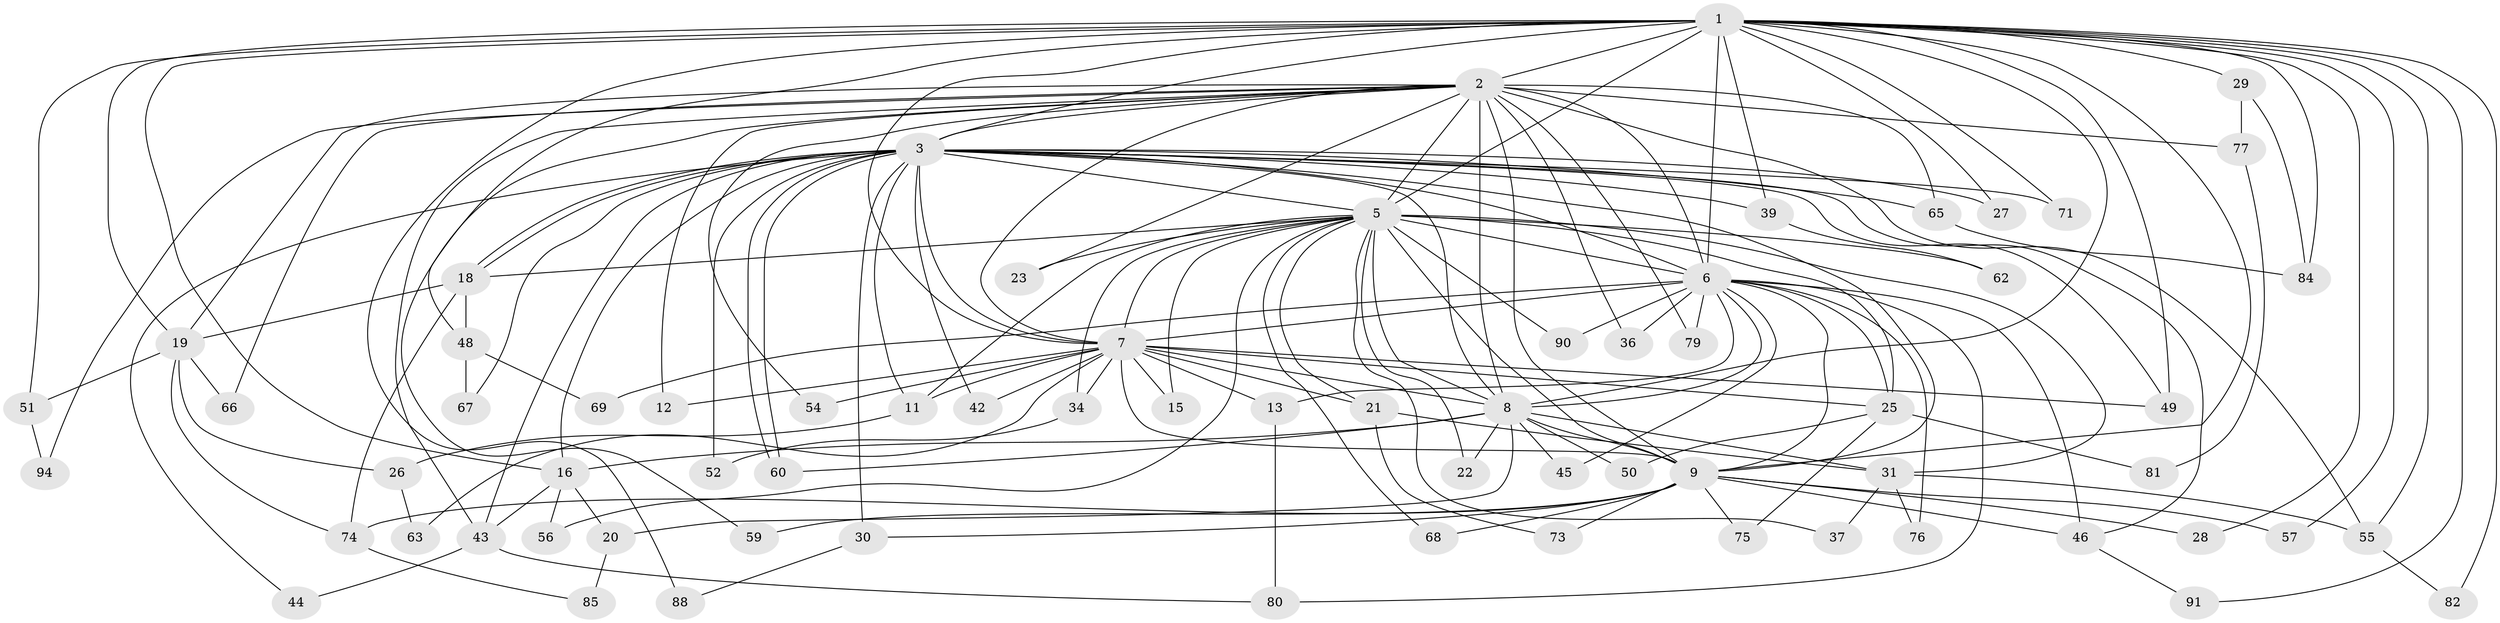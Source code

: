 // original degree distribution, {15: 0.010526315789473684, 14: 0.010526315789473684, 26: 0.010526315789473684, 19: 0.021052631578947368, 25: 0.010526315789473684, 20: 0.010526315789473684, 22: 0.021052631578947368, 18: 0.010526315789473684, 4: 0.11578947368421053, 2: 0.5578947368421052, 3: 0.15789473684210525, 6: 0.031578947368421054, 5: 0.021052631578947368, 7: 0.010526315789473684}
// Generated by graph-tools (version 1.1) at 2025/41/03/06/25 10:41:34]
// undirected, 69 vertices, 163 edges
graph export_dot {
graph [start="1"]
  node [color=gray90,style=filled];
  1 [super="+10"];
  2 [super="+4"];
  3 [super="+40"];
  5 [super="+14"];
  6 [super="+72"];
  7 [super="+17"];
  8 [super="+58"];
  9 [super="+38"];
  11 [super="+64"];
  12;
  13;
  15;
  16 [super="+70"];
  18 [super="+35"];
  19 [super="+24"];
  20 [super="+32"];
  21 [super="+33"];
  22;
  23;
  25 [super="+41"];
  26;
  27;
  28;
  29;
  30;
  31 [super="+47"];
  34 [super="+93"];
  36;
  37;
  39;
  42;
  43 [super="+86"];
  44;
  45;
  46 [super="+53"];
  48;
  49 [super="+83"];
  50;
  51;
  52;
  54;
  55 [super="+61"];
  56;
  57;
  59;
  60 [super="+95"];
  62;
  63;
  65;
  66;
  67;
  68;
  69;
  71 [super="+92"];
  73;
  74 [super="+78"];
  75;
  76;
  77;
  79;
  80 [super="+87"];
  81;
  82;
  84 [super="+89"];
  85;
  88;
  90;
  91;
  94;
  1 -- 2 [weight=4];
  1 -- 3 [weight=2];
  1 -- 5 [weight=3];
  1 -- 6 [weight=2];
  1 -- 7 [weight=2];
  1 -- 8 [weight=2];
  1 -- 9 [weight=2];
  1 -- 19;
  1 -- 27;
  1 -- 29 [weight=2];
  1 -- 51;
  1 -- 88;
  1 -- 71 [weight=2];
  1 -- 16;
  1 -- 82;
  1 -- 84;
  1 -- 91;
  1 -- 28;
  1 -- 39;
  1 -- 48;
  1 -- 55;
  1 -- 57;
  1 -- 49;
  2 -- 3 [weight=3];
  2 -- 5 [weight=2];
  2 -- 6 [weight=2];
  2 -- 7 [weight=2];
  2 -- 8 [weight=3];
  2 -- 9 [weight=2];
  2 -- 54;
  2 -- 65;
  2 -- 66;
  2 -- 77;
  2 -- 94;
  2 -- 12;
  2 -- 79;
  2 -- 23;
  2 -- 36;
  2 -- 59;
  2 -- 55;
  2 -- 43;
  2 -- 19;
  3 -- 5;
  3 -- 6;
  3 -- 7;
  3 -- 8;
  3 -- 9;
  3 -- 18;
  3 -- 18;
  3 -- 27;
  3 -- 30;
  3 -- 39;
  3 -- 42;
  3 -- 44;
  3 -- 46;
  3 -- 49;
  3 -- 52;
  3 -- 60;
  3 -- 60;
  3 -- 65;
  3 -- 71;
  3 -- 67;
  3 -- 43;
  3 -- 16;
  3 -- 11;
  5 -- 6 [weight=2];
  5 -- 7;
  5 -- 8;
  5 -- 9;
  5 -- 11;
  5 -- 15;
  5 -- 21;
  5 -- 22;
  5 -- 23;
  5 -- 25;
  5 -- 31 [weight=2];
  5 -- 34 [weight=2];
  5 -- 56;
  5 -- 62;
  5 -- 68;
  5 -- 90;
  5 -- 37;
  5 -- 18;
  6 -- 7;
  6 -- 8;
  6 -- 9;
  6 -- 13;
  6 -- 25;
  6 -- 36;
  6 -- 45;
  6 -- 46;
  6 -- 69;
  6 -- 76;
  6 -- 79;
  6 -- 80;
  6 -- 90;
  7 -- 8;
  7 -- 9;
  7 -- 11;
  7 -- 12;
  7 -- 13;
  7 -- 15;
  7 -- 21;
  7 -- 42;
  7 -- 49;
  7 -- 54;
  7 -- 63;
  7 -- 25;
  7 -- 34;
  8 -- 9 [weight=2];
  8 -- 16;
  8 -- 20;
  8 -- 22;
  8 -- 31;
  8 -- 45;
  8 -- 50;
  8 -- 60;
  9 -- 28;
  9 -- 30;
  9 -- 57;
  9 -- 59;
  9 -- 68;
  9 -- 73;
  9 -- 75;
  9 -- 46;
  9 -- 74;
  11 -- 26;
  13 -- 80;
  16 -- 20;
  16 -- 43;
  16 -- 56;
  18 -- 19;
  18 -- 48;
  18 -- 74;
  19 -- 26;
  19 -- 66;
  19 -- 51;
  19 -- 74;
  20 -- 85;
  21 -- 73;
  21 -- 31;
  25 -- 50;
  25 -- 75;
  25 -- 81;
  26 -- 63;
  29 -- 77;
  29 -- 84;
  30 -- 88;
  31 -- 37;
  31 -- 55;
  31 -- 76;
  34 -- 52;
  39 -- 62;
  43 -- 44;
  43 -- 80;
  46 -- 91;
  48 -- 67;
  48 -- 69;
  51 -- 94;
  55 -- 82;
  65 -- 84;
  74 -- 85;
  77 -- 81;
}
